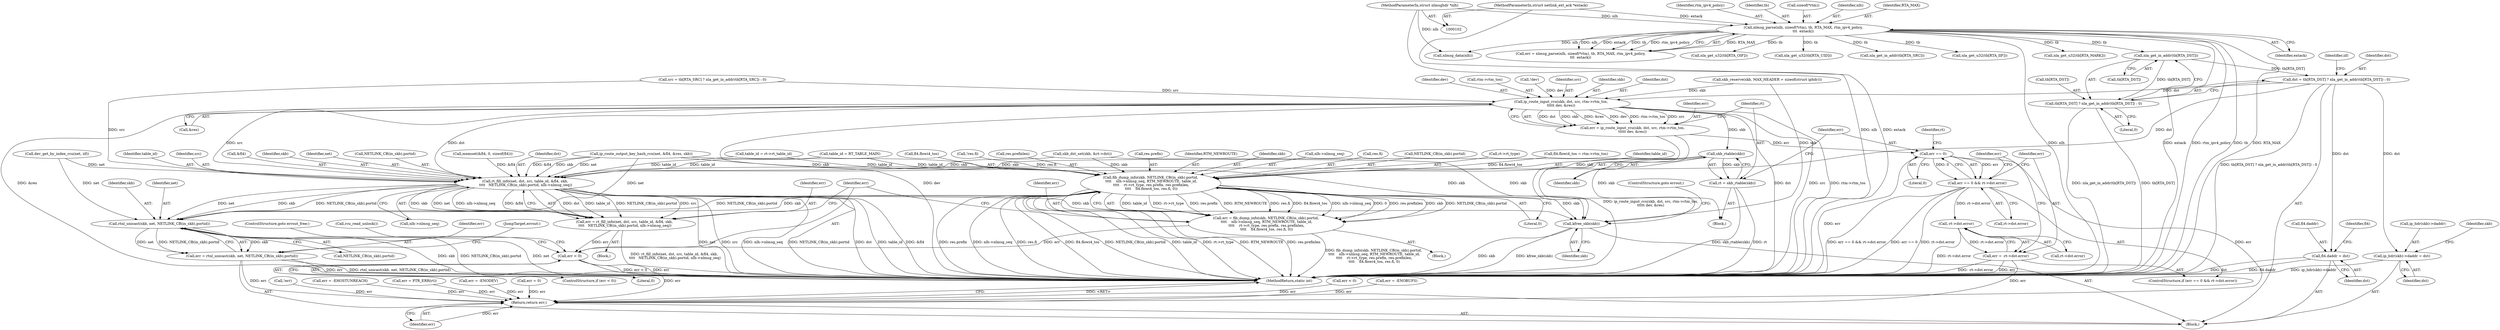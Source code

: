 digraph "0_linux_bc3aae2bbac46dd894c89db5d5e98f7f0ef9e205@array" {
"1000194" [label="(Call,nla_get_in_addr(tb[RTA_DST]))"];
"1000141" [label="(Call,nlmsg_parse(nlh, sizeof(*rtm), tb, RTA_MAX, rtm_ipv4_policy,\n\t\t\t  extack))"];
"1000104" [label="(MethodParameterIn,struct nlmsghdr *nlh)"];
"1000105" [label="(MethodParameterIn,struct netlink_ext_ack *extack)"];
"1000188" [label="(Call,dst = tb[RTA_DST] ? nla_get_in_addr(tb[RTA_DST]) : 0)"];
"1000252" [label="(Call,ip_hdr(skb)->daddr = dst)"];
"1000270" [label="(Call,fl4.daddr = dst)"];
"1000347" [label="(Call,ip_route_input_rcu(skb, dst, src, rtm->rtm_tos,\n\t\t\t\t\t dev, &res))"];
"1000345" [label="(Call,err = ip_route_input_rcu(skb, dst, src, rtm->rtm_tos,\n\t\t\t\t\t dev, &res))"];
"1000363" [label="(Call,err == 0)"];
"1000362" [label="(Call,err == 0 && rt->dst.error)"];
"1000373" [label="(Call,-rt->dst.error)"];
"1000371" [label="(Call,err = -rt->dst.error)"];
"1000526" [label="(Return,return err;)"];
"1000359" [label="(Call,skb_rtable(skb))"];
"1000357" [label="(Call,rt = skb_rtable(skb))"];
"1000464" [label="(Call,fib_dump_info(skb, NETLINK_CB(in_skb).portid,\n \t\t\t\t    nlh->nlmsg_seq, RTM_NEWROUTE, table_id,\n \t\t\t\t    rt->rt_type, res.prefix, res.prefixlen,\n \t\t\t\t    fl4.flowi4_tos, res.fi, 0))"];
"1000462" [label="(Call,err = fib_dump_info(skb, NETLINK_CB(in_skb).portid,\n \t\t\t\t    nlh->nlmsg_seq, RTM_NEWROUTE, table_id,\n \t\t\t\t    rt->rt_type, res.prefix, res.prefixlen,\n \t\t\t\t    fl4.flowi4_tos, res.fi, 0))"];
"1000511" [label="(Call,err < 0)"];
"1000518" [label="(Call,rtnl_unicast(skb, net, NETLINK_CB(in_skb).portid))"];
"1000516" [label="(Call,err = rtnl_unicast(skb, net, NETLINK_CB(in_skb).portid))"];
"1000530" [label="(Call,kfree_skb(skb))"];
"1000495" [label="(Call,rt_fill_info(net, dst, src, table_id, &fl4, skb,\n \t\t\t\t   NETLINK_CB(in_skb).portid, nlh->nlmsg_seq))"];
"1000493" [label="(Call,err = rt_fill_info(net, dst, src, table_id, &fl4, skb,\n \t\t\t\t   NETLINK_CB(in_skb).portid, nlh->nlmsg_seq))"];
"1000190" [label="(Call,tb[RTA_DST] ? nla_get_in_addr(tb[RTA_DST]) : 0)"];
"1000345" [label="(Call,err = ip_route_input_rcu(skb, dst, src, rtm->rtm_tos,\n\t\t\t\t\t dev, &res))"];
"1000519" [label="(Identifier,skb)"];
"1000498" [label="(Identifier,src)"];
"1000195" [label="(Call,tb[RTA_DST])"];
"1000104" [label="(MethodParameterIn,struct nlmsghdr *nlh)"];
"1000438" [label="(Block,)"];
"1000270" [label="(Call,fl4.daddr = dst)"];
"1000105" [label="(MethodParameterIn,struct netlink_ext_ack *extack)"];
"1000351" [label="(Call,rtm->rtm_tos)"];
"1000194" [label="(Call,nla_get_in_addr(tb[RTA_DST]))"];
"1000271" [label="(Call,fl4.daddr)"];
"1000198" [label="(Literal,0)"];
"1000280" [label="(Call,fl4.flowi4_tos = rtm->rtm_tos)"];
"1000457" [label="(Call,err = -EHOSTUNREACH)"];
"1000490" [label="(Literal,0)"];
"1000253" [label="(Call,ip_hdr(skb)->daddr)"];
"1000188" [label="(Call,dst = tb[RTA_DST] ? nla_get_in_addr(tb[RTA_DST]) : 0)"];
"1000355" [label="(Call,&res)"];
"1000321" [label="(Call,!dev)"];
"1000368" [label="(Identifier,rt)"];
"1000361" [label="(ControlStructure,if (err == 0 && rt->dst.error))"];
"1000427" [label="(Call,table_id = rt->rt_table_id)"];
"1000530" [label="(Call,kfree_skb(skb))"];
"1000463" [label="(Identifier,err)"];
"1000362" [label="(Call,err == 0 && rt->dst.error)"];
"1000492" [label="(Block,)"];
"1000151" [label="(Call,err < 0)"];
"1000520" [label="(Identifier,net)"];
"1000502" [label="(Identifier,skb)"];
"1000496" [label="(Identifier,net)"];
"1000313" [label="(Block,)"];
"1000216" [label="(Call,nla_get_u32(tb[RTA_MARK]))"];
"1000527" [label="(Identifier,err)"];
"1000360" [label="(Identifier,skb)"];
"1000147" [label="(Identifier,RTA_MAX)"];
"1000148" [label="(Identifier,rtm_ipv4_policy)"];
"1000516" [label="(Call,err = rtnl_unicast(skb, net, NETLINK_CB(in_skb).portid))"];
"1000372" [label="(Identifier,err)"];
"1000510" [label="(ControlStructure,if (err < 0))"];
"1000106" [label="(Block,)"];
"1000177" [label="(Call,src = tb[RTA_SRC] ? nla_get_in_addr(tb[RTA_SRC]) : 0)"];
"1000359" [label="(Call,skb_rtable(skb))"];
"1000146" [label="(Identifier,tb)"];
"1000168" [label="(Call,err = -ENOBUFS)"];
"1000401" [label="(Call,skb_dst_set(skb, &rt->dst))"];
"1000512" [label="(Identifier,err)"];
"1000357" [label="(Call,rt = skb_rtable(skb))"];
"1000532" [label="(ControlStructure,goto errout;)"];
"1000474" [label="(Identifier,table_id)"];
"1000503" [label="(Call,NETLINK_CB(in_skb).portid)"];
"1000455" [label="(Call,!err)"];
"1000533" [label="(MethodReturn,static int)"];
"1000531" [label="(Identifier,skb)"];
"1000526" [label="(Return,return err;)"];
"1000149" [label="(Identifier,extack)"];
"1000139" [label="(Call,err = nlmsg_parse(nlh, sizeof(*rtm), tb, RTA_MAX, rtm_ipv4_policy,\n\t\t\t  extack))"];
"1000514" [label="(ControlStructure,goto errout_free;)"];
"1000374" [label="(Call,rt->dst.error)"];
"1000408" [label="(Identifier,err)"];
"1000350" [label="(Identifier,src)"];
"1000484" [label="(Call,fl4.flowi4_tos)"];
"1000396" [label="(Call,err = PTR_ERR(rt))"];
"1000191" [label="(Call,tb[RTA_DST])"];
"1000295" [label="(Call,nla_get_u32(tb[RTA_OIF]))"];
"1000440" [label="(Call,!res.fi)"];
"1000511" [label="(Call,err < 0)"];
"1000383" [label="(Call,ip_route_output_key_hash_rcu(net, &fl4, &res, skb))"];
"1000481" [label="(Call,res.prefixlen)"];
"1000513" [label="(Literal,0)"];
"1000478" [label="(Call,res.prefix)"];
"1000277" [label="(Identifier,fl4)"];
"1000473" [label="(Identifier,RTM_NEWROUTE)"];
"1000363" [label="(Call,err == 0)"];
"1000274" [label="(Identifier,dst)"];
"1000358" [label="(Identifier,rt)"];
"1000365" [label="(Literal,0)"];
"1000324" [label="(Call,err = -ENODEV)"];
"1000494" [label="(Identifier,err)"];
"1000371" [label="(Call,err = -rt->dst.error)"];
"1000507" [label="(Call,nlh->nlmsg_seq)"];
"1000135" [label="(Call,table_id = RT_TABLE_MAIN)"];
"1000200" [label="(Identifier,iif)"];
"1000465" [label="(Identifier,skb)"];
"1000470" [label="(Call,nlh->nlmsg_seq)"];
"1000264" [label="(Call,memset(&fl4, 0, sizeof(fl4)))"];
"1000229" [label="(Call,nla_get_u32(tb[RTA_UID]))"];
"1000487" [label="(Call,res.fi)"];
"1000500" [label="(Call,&fl4)"];
"1000348" [label="(Identifier,skb)"];
"1000143" [label="(Call,sizeof(*rtm))"];
"1000521" [label="(Call,NETLINK_CB(in_skb).portid)"];
"1000190" [label="(Call,tb[RTA_DST] ? nla_get_in_addr(tb[RTA_DST]) : 0)"];
"1000258" [label="(Call,skb_reserve(skb, MAX_HEADER + sizeof(struct iphdr)))"];
"1000346" [label="(Identifier,err)"];
"1000349" [label="(Identifier,dst)"];
"1000464" [label="(Call,fib_dump_info(skb, NETLINK_CB(in_skb).portid,\n \t\t\t\t    nlh->nlmsg_seq, RTM_NEWROUTE, table_id,\n \t\t\t\t    rt->rt_type, res.prefix, res.prefixlen,\n \t\t\t\t    fl4.flowi4_tos, res.fi, 0))"];
"1000157" [label="(Call,nlmsg_data(nlh))"];
"1000354" [label="(Identifier,dev)"];
"1000517" [label="(Identifier,err)"];
"1000495" [label="(Call,rt_fill_info(net, dst, src, table_id, &fl4, skb,\n \t\t\t\t   NETLINK_CB(in_skb).portid, nlh->nlmsg_seq))"];
"1000183" [label="(Call,nla_get_in_addr(tb[RTA_SRC]))"];
"1000317" [label="(Call,dev_get_by_index_rcu(net, iif))"];
"1000373" [label="(Call,-rt->dst.error)"];
"1000462" [label="(Call,err = fib_dump_info(skb, NETLINK_CB(in_skb).portid,\n \t\t\t\t    nlh->nlmsg_seq, RTM_NEWROUTE, table_id,\n \t\t\t\t    rt->rt_type, res.prefix, res.prefixlen,\n \t\t\t\t    fl4.flowi4_tos, res.fi, 0))"];
"1000525" [label="(JumpTarget,errout:)"];
"1000515" [label="(Call,rcu_read_unlock())"];
"1000259" [label="(Identifier,skb)"];
"1000205" [label="(Call,nla_get_u32(tb[RTA_IIF]))"];
"1000390" [label="(Call,err = 0)"];
"1000466" [label="(Call,NETLINK_CB(in_skb).portid)"];
"1000493" [label="(Call,err = rt_fill_info(net, dst, src, table_id, &fl4, skb,\n \t\t\t\t   NETLINK_CB(in_skb).portid, nlh->nlmsg_seq))"];
"1000518" [label="(Call,rtnl_unicast(skb, net, NETLINK_CB(in_skb).portid))"];
"1000497" [label="(Identifier,dst)"];
"1000142" [label="(Identifier,nlh)"];
"1000252" [label="(Call,ip_hdr(skb)->daddr = dst)"];
"1000499" [label="(Identifier,table_id)"];
"1000347" [label="(Call,ip_route_input_rcu(skb, dst, src, rtm->rtm_tos,\n\t\t\t\t\t dev, &res))"];
"1000141" [label="(Call,nlmsg_parse(nlh, sizeof(*rtm), tb, RTA_MAX, rtm_ipv4_policy,\n\t\t\t  extack))"];
"1000366" [label="(Call,rt->dst.error)"];
"1000257" [label="(Identifier,dst)"];
"1000189" [label="(Identifier,dst)"];
"1000475" [label="(Call,rt->rt_type)"];
"1000364" [label="(Identifier,err)"];
"1000194" -> "1000190"  [label="AST: "];
"1000194" -> "1000195"  [label="CFG: "];
"1000195" -> "1000194"  [label="AST: "];
"1000190" -> "1000194"  [label="CFG: "];
"1000194" -> "1000188"  [label="DDG: tb[RTA_DST]"];
"1000194" -> "1000190"  [label="DDG: tb[RTA_DST]"];
"1000141" -> "1000194"  [label="DDG: tb"];
"1000141" -> "1000139"  [label="AST: "];
"1000141" -> "1000149"  [label="CFG: "];
"1000142" -> "1000141"  [label="AST: "];
"1000143" -> "1000141"  [label="AST: "];
"1000146" -> "1000141"  [label="AST: "];
"1000147" -> "1000141"  [label="AST: "];
"1000148" -> "1000141"  [label="AST: "];
"1000149" -> "1000141"  [label="AST: "];
"1000139" -> "1000141"  [label="CFG: "];
"1000141" -> "1000533"  [label="DDG: nlh"];
"1000141" -> "1000533"  [label="DDG: extack"];
"1000141" -> "1000533"  [label="DDG: rtm_ipv4_policy"];
"1000141" -> "1000533"  [label="DDG: tb"];
"1000141" -> "1000533"  [label="DDG: RTA_MAX"];
"1000141" -> "1000139"  [label="DDG: RTA_MAX"];
"1000141" -> "1000139"  [label="DDG: nlh"];
"1000141" -> "1000139"  [label="DDG: extack"];
"1000141" -> "1000139"  [label="DDG: tb"];
"1000141" -> "1000139"  [label="DDG: rtm_ipv4_policy"];
"1000104" -> "1000141"  [label="DDG: nlh"];
"1000105" -> "1000141"  [label="DDG: extack"];
"1000141" -> "1000157"  [label="DDG: nlh"];
"1000141" -> "1000183"  [label="DDG: tb"];
"1000141" -> "1000205"  [label="DDG: tb"];
"1000141" -> "1000216"  [label="DDG: tb"];
"1000141" -> "1000229"  [label="DDG: tb"];
"1000141" -> "1000295"  [label="DDG: tb"];
"1000104" -> "1000102"  [label="AST: "];
"1000104" -> "1000533"  [label="DDG: nlh"];
"1000104" -> "1000157"  [label="DDG: nlh"];
"1000105" -> "1000102"  [label="AST: "];
"1000105" -> "1000533"  [label="DDG: extack"];
"1000188" -> "1000106"  [label="AST: "];
"1000188" -> "1000190"  [label="CFG: "];
"1000189" -> "1000188"  [label="AST: "];
"1000190" -> "1000188"  [label="AST: "];
"1000200" -> "1000188"  [label="CFG: "];
"1000188" -> "1000533"  [label="DDG: tb[RTA_DST] ? nla_get_in_addr(tb[RTA_DST]) : 0"];
"1000188" -> "1000252"  [label="DDG: dst"];
"1000188" -> "1000270"  [label="DDG: dst"];
"1000188" -> "1000347"  [label="DDG: dst"];
"1000188" -> "1000495"  [label="DDG: dst"];
"1000252" -> "1000106"  [label="AST: "];
"1000252" -> "1000257"  [label="CFG: "];
"1000253" -> "1000252"  [label="AST: "];
"1000257" -> "1000252"  [label="AST: "];
"1000259" -> "1000252"  [label="CFG: "];
"1000252" -> "1000533"  [label="DDG: ip_hdr(skb)->daddr"];
"1000270" -> "1000106"  [label="AST: "];
"1000270" -> "1000274"  [label="CFG: "];
"1000271" -> "1000270"  [label="AST: "];
"1000274" -> "1000270"  [label="AST: "];
"1000277" -> "1000270"  [label="CFG: "];
"1000270" -> "1000533"  [label="DDG: dst"];
"1000270" -> "1000533"  [label="DDG: fl4.daddr"];
"1000347" -> "1000345"  [label="AST: "];
"1000347" -> "1000355"  [label="CFG: "];
"1000348" -> "1000347"  [label="AST: "];
"1000349" -> "1000347"  [label="AST: "];
"1000350" -> "1000347"  [label="AST: "];
"1000351" -> "1000347"  [label="AST: "];
"1000354" -> "1000347"  [label="AST: "];
"1000355" -> "1000347"  [label="AST: "];
"1000345" -> "1000347"  [label="CFG: "];
"1000347" -> "1000533"  [label="DDG: dst"];
"1000347" -> "1000533"  [label="DDG: rtm->rtm_tos"];
"1000347" -> "1000533"  [label="DDG: src"];
"1000347" -> "1000533"  [label="DDG: dev"];
"1000347" -> "1000533"  [label="DDG: &res"];
"1000347" -> "1000345"  [label="DDG: dst"];
"1000347" -> "1000345"  [label="DDG: skb"];
"1000347" -> "1000345"  [label="DDG: &res"];
"1000347" -> "1000345"  [label="DDG: dev"];
"1000347" -> "1000345"  [label="DDG: rtm->rtm_tos"];
"1000347" -> "1000345"  [label="DDG: src"];
"1000258" -> "1000347"  [label="DDG: skb"];
"1000177" -> "1000347"  [label="DDG: src"];
"1000321" -> "1000347"  [label="DDG: dev"];
"1000347" -> "1000359"  [label="DDG: skb"];
"1000347" -> "1000495"  [label="DDG: dst"];
"1000347" -> "1000495"  [label="DDG: src"];
"1000345" -> "1000313"  [label="AST: "];
"1000346" -> "1000345"  [label="AST: "];
"1000358" -> "1000345"  [label="CFG: "];
"1000345" -> "1000533"  [label="DDG: ip_route_input_rcu(skb, dst, src, rtm->rtm_tos,\n\t\t\t\t\t dev, &res)"];
"1000345" -> "1000363"  [label="DDG: err"];
"1000363" -> "1000362"  [label="AST: "];
"1000363" -> "1000365"  [label="CFG: "];
"1000364" -> "1000363"  [label="AST: "];
"1000365" -> "1000363"  [label="AST: "];
"1000368" -> "1000363"  [label="CFG: "];
"1000362" -> "1000363"  [label="CFG: "];
"1000363" -> "1000533"  [label="DDG: err"];
"1000363" -> "1000362"  [label="DDG: err"];
"1000363" -> "1000362"  [label="DDG: 0"];
"1000363" -> "1000526"  [label="DDG: err"];
"1000362" -> "1000361"  [label="AST: "];
"1000362" -> "1000366"  [label="CFG: "];
"1000366" -> "1000362"  [label="AST: "];
"1000372" -> "1000362"  [label="CFG: "];
"1000408" -> "1000362"  [label="CFG: "];
"1000362" -> "1000533"  [label="DDG: rt->dst.error"];
"1000362" -> "1000533"  [label="DDG: err == 0 && rt->dst.error"];
"1000362" -> "1000533"  [label="DDG: err == 0"];
"1000362" -> "1000373"  [label="DDG: rt->dst.error"];
"1000373" -> "1000371"  [label="AST: "];
"1000373" -> "1000374"  [label="CFG: "];
"1000374" -> "1000373"  [label="AST: "];
"1000371" -> "1000373"  [label="CFG: "];
"1000373" -> "1000533"  [label="DDG: rt->dst.error"];
"1000373" -> "1000371"  [label="DDG: rt->dst.error"];
"1000371" -> "1000361"  [label="AST: "];
"1000372" -> "1000371"  [label="AST: "];
"1000408" -> "1000371"  [label="CFG: "];
"1000371" -> "1000533"  [label="DDG: -rt->dst.error"];
"1000371" -> "1000533"  [label="DDG: err"];
"1000371" -> "1000526"  [label="DDG: err"];
"1000526" -> "1000106"  [label="AST: "];
"1000526" -> "1000527"  [label="CFG: "];
"1000527" -> "1000526"  [label="AST: "];
"1000533" -> "1000526"  [label="CFG: "];
"1000526" -> "1000533"  [label="DDG: <RET>"];
"1000527" -> "1000526"  [label="DDG: err"];
"1000396" -> "1000526"  [label="DDG: err"];
"1000168" -> "1000526"  [label="DDG: err"];
"1000151" -> "1000526"  [label="DDG: err"];
"1000324" -> "1000526"  [label="DDG: err"];
"1000390" -> "1000526"  [label="DDG: err"];
"1000455" -> "1000526"  [label="DDG: err"];
"1000511" -> "1000526"  [label="DDG: err"];
"1000457" -> "1000526"  [label="DDG: err"];
"1000516" -> "1000526"  [label="DDG: err"];
"1000359" -> "1000357"  [label="AST: "];
"1000359" -> "1000360"  [label="CFG: "];
"1000360" -> "1000359"  [label="AST: "];
"1000357" -> "1000359"  [label="CFG: "];
"1000359" -> "1000357"  [label="DDG: skb"];
"1000359" -> "1000464"  [label="DDG: skb"];
"1000359" -> "1000495"  [label="DDG: skb"];
"1000359" -> "1000530"  [label="DDG: skb"];
"1000357" -> "1000313"  [label="AST: "];
"1000358" -> "1000357"  [label="AST: "];
"1000364" -> "1000357"  [label="CFG: "];
"1000357" -> "1000533"  [label="DDG: rt"];
"1000357" -> "1000533"  [label="DDG: skb_rtable(skb)"];
"1000464" -> "1000462"  [label="AST: "];
"1000464" -> "1000490"  [label="CFG: "];
"1000465" -> "1000464"  [label="AST: "];
"1000466" -> "1000464"  [label="AST: "];
"1000470" -> "1000464"  [label="AST: "];
"1000473" -> "1000464"  [label="AST: "];
"1000474" -> "1000464"  [label="AST: "];
"1000475" -> "1000464"  [label="AST: "];
"1000478" -> "1000464"  [label="AST: "];
"1000481" -> "1000464"  [label="AST: "];
"1000484" -> "1000464"  [label="AST: "];
"1000487" -> "1000464"  [label="AST: "];
"1000490" -> "1000464"  [label="AST: "];
"1000462" -> "1000464"  [label="CFG: "];
"1000464" -> "1000533"  [label="DDG: table_id"];
"1000464" -> "1000533"  [label="DDG: rt->rt_type"];
"1000464" -> "1000533"  [label="DDG: RTM_NEWROUTE"];
"1000464" -> "1000533"  [label="DDG: res.prefixlen"];
"1000464" -> "1000533"  [label="DDG: res.prefix"];
"1000464" -> "1000533"  [label="DDG: nlh->nlmsg_seq"];
"1000464" -> "1000533"  [label="DDG: res.fi"];
"1000464" -> "1000533"  [label="DDG: fl4.flowi4_tos"];
"1000464" -> "1000533"  [label="DDG: NETLINK_CB(in_skb).portid"];
"1000464" -> "1000462"  [label="DDG: table_id"];
"1000464" -> "1000462"  [label="DDG: rt->rt_type"];
"1000464" -> "1000462"  [label="DDG: res.prefix"];
"1000464" -> "1000462"  [label="DDG: RTM_NEWROUTE"];
"1000464" -> "1000462"  [label="DDG: res.fi"];
"1000464" -> "1000462"  [label="DDG: fl4.flowi4_tos"];
"1000464" -> "1000462"  [label="DDG: nlh->nlmsg_seq"];
"1000464" -> "1000462"  [label="DDG: 0"];
"1000464" -> "1000462"  [label="DDG: res.prefixlen"];
"1000464" -> "1000462"  [label="DDG: skb"];
"1000464" -> "1000462"  [label="DDG: NETLINK_CB(in_skb).portid"];
"1000383" -> "1000464"  [label="DDG: skb"];
"1000401" -> "1000464"  [label="DDG: skb"];
"1000427" -> "1000464"  [label="DDG: table_id"];
"1000135" -> "1000464"  [label="DDG: table_id"];
"1000280" -> "1000464"  [label="DDG: fl4.flowi4_tos"];
"1000440" -> "1000464"  [label="DDG: res.fi"];
"1000464" -> "1000518"  [label="DDG: skb"];
"1000464" -> "1000518"  [label="DDG: NETLINK_CB(in_skb).portid"];
"1000464" -> "1000530"  [label="DDG: skb"];
"1000462" -> "1000438"  [label="AST: "];
"1000463" -> "1000462"  [label="AST: "];
"1000512" -> "1000462"  [label="CFG: "];
"1000462" -> "1000533"  [label="DDG: fib_dump_info(skb, NETLINK_CB(in_skb).portid,\n \t\t\t\t    nlh->nlmsg_seq, RTM_NEWROUTE, table_id,\n \t\t\t\t    rt->rt_type, res.prefix, res.prefixlen,\n \t\t\t\t    fl4.flowi4_tos, res.fi, 0)"];
"1000462" -> "1000511"  [label="DDG: err"];
"1000511" -> "1000510"  [label="AST: "];
"1000511" -> "1000513"  [label="CFG: "];
"1000512" -> "1000511"  [label="AST: "];
"1000513" -> "1000511"  [label="AST: "];
"1000514" -> "1000511"  [label="CFG: "];
"1000515" -> "1000511"  [label="CFG: "];
"1000511" -> "1000533"  [label="DDG: err < 0"];
"1000511" -> "1000533"  [label="DDG: err"];
"1000493" -> "1000511"  [label="DDG: err"];
"1000518" -> "1000516"  [label="AST: "];
"1000518" -> "1000521"  [label="CFG: "];
"1000519" -> "1000518"  [label="AST: "];
"1000520" -> "1000518"  [label="AST: "];
"1000521" -> "1000518"  [label="AST: "];
"1000516" -> "1000518"  [label="CFG: "];
"1000518" -> "1000533"  [label="DDG: net"];
"1000518" -> "1000533"  [label="DDG: skb"];
"1000518" -> "1000533"  [label="DDG: NETLINK_CB(in_skb).portid"];
"1000518" -> "1000516"  [label="DDG: skb"];
"1000518" -> "1000516"  [label="DDG: net"];
"1000518" -> "1000516"  [label="DDG: NETLINK_CB(in_skb).portid"];
"1000495" -> "1000518"  [label="DDG: skb"];
"1000495" -> "1000518"  [label="DDG: net"];
"1000495" -> "1000518"  [label="DDG: NETLINK_CB(in_skb).portid"];
"1000383" -> "1000518"  [label="DDG: net"];
"1000317" -> "1000518"  [label="DDG: net"];
"1000516" -> "1000106"  [label="AST: "];
"1000517" -> "1000516"  [label="AST: "];
"1000525" -> "1000516"  [label="CFG: "];
"1000516" -> "1000533"  [label="DDG: rtnl_unicast(skb, net, NETLINK_CB(in_skb).portid)"];
"1000516" -> "1000533"  [label="DDG: err"];
"1000530" -> "1000106"  [label="AST: "];
"1000530" -> "1000531"  [label="CFG: "];
"1000531" -> "1000530"  [label="AST: "];
"1000532" -> "1000530"  [label="CFG: "];
"1000530" -> "1000533"  [label="DDG: skb"];
"1000530" -> "1000533"  [label="DDG: kfree_skb(skb)"];
"1000258" -> "1000530"  [label="DDG: skb"];
"1000383" -> "1000530"  [label="DDG: skb"];
"1000401" -> "1000530"  [label="DDG: skb"];
"1000495" -> "1000530"  [label="DDG: skb"];
"1000495" -> "1000493"  [label="AST: "];
"1000495" -> "1000507"  [label="CFG: "];
"1000496" -> "1000495"  [label="AST: "];
"1000497" -> "1000495"  [label="AST: "];
"1000498" -> "1000495"  [label="AST: "];
"1000499" -> "1000495"  [label="AST: "];
"1000500" -> "1000495"  [label="AST: "];
"1000502" -> "1000495"  [label="AST: "];
"1000503" -> "1000495"  [label="AST: "];
"1000507" -> "1000495"  [label="AST: "];
"1000493" -> "1000495"  [label="CFG: "];
"1000495" -> "1000533"  [label="DDG: net"];
"1000495" -> "1000533"  [label="DDG: src"];
"1000495" -> "1000533"  [label="DDG: nlh->nlmsg_seq"];
"1000495" -> "1000533"  [label="DDG: NETLINK_CB(in_skb).portid"];
"1000495" -> "1000533"  [label="DDG: dst"];
"1000495" -> "1000533"  [label="DDG: table_id"];
"1000495" -> "1000533"  [label="DDG: &fl4"];
"1000495" -> "1000493"  [label="DDG: dst"];
"1000495" -> "1000493"  [label="DDG: table_id"];
"1000495" -> "1000493"  [label="DDG: NETLINK_CB(in_skb).portid"];
"1000495" -> "1000493"  [label="DDG: src"];
"1000495" -> "1000493"  [label="DDG: skb"];
"1000495" -> "1000493"  [label="DDG: net"];
"1000495" -> "1000493"  [label="DDG: nlh->nlmsg_seq"];
"1000495" -> "1000493"  [label="DDG: &fl4"];
"1000383" -> "1000495"  [label="DDG: net"];
"1000383" -> "1000495"  [label="DDG: &fl4"];
"1000383" -> "1000495"  [label="DDG: skb"];
"1000317" -> "1000495"  [label="DDG: net"];
"1000177" -> "1000495"  [label="DDG: src"];
"1000427" -> "1000495"  [label="DDG: table_id"];
"1000135" -> "1000495"  [label="DDG: table_id"];
"1000264" -> "1000495"  [label="DDG: &fl4"];
"1000401" -> "1000495"  [label="DDG: skb"];
"1000493" -> "1000492"  [label="AST: "];
"1000494" -> "1000493"  [label="AST: "];
"1000512" -> "1000493"  [label="CFG: "];
"1000493" -> "1000533"  [label="DDG: rt_fill_info(net, dst, src, table_id, &fl4, skb,\n \t\t\t\t   NETLINK_CB(in_skb).portid, nlh->nlmsg_seq)"];
"1000190" -> "1000198"  [label="CFG: "];
"1000191" -> "1000190"  [label="AST: "];
"1000198" -> "1000190"  [label="AST: "];
"1000190" -> "1000533"  [label="DDG: nla_get_in_addr(tb[RTA_DST])"];
"1000190" -> "1000533"  [label="DDG: tb[RTA_DST]"];
}
